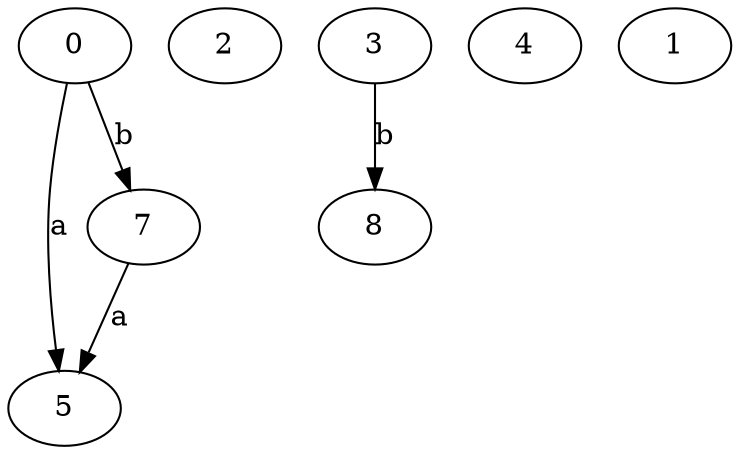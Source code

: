 strict digraph  {
0;
2;
3;
4;
5;
1;
7;
8;
0 -> 5  [label=a];
0 -> 7  [label=b];
3 -> 8  [label=b];
7 -> 5  [label=a];
}
